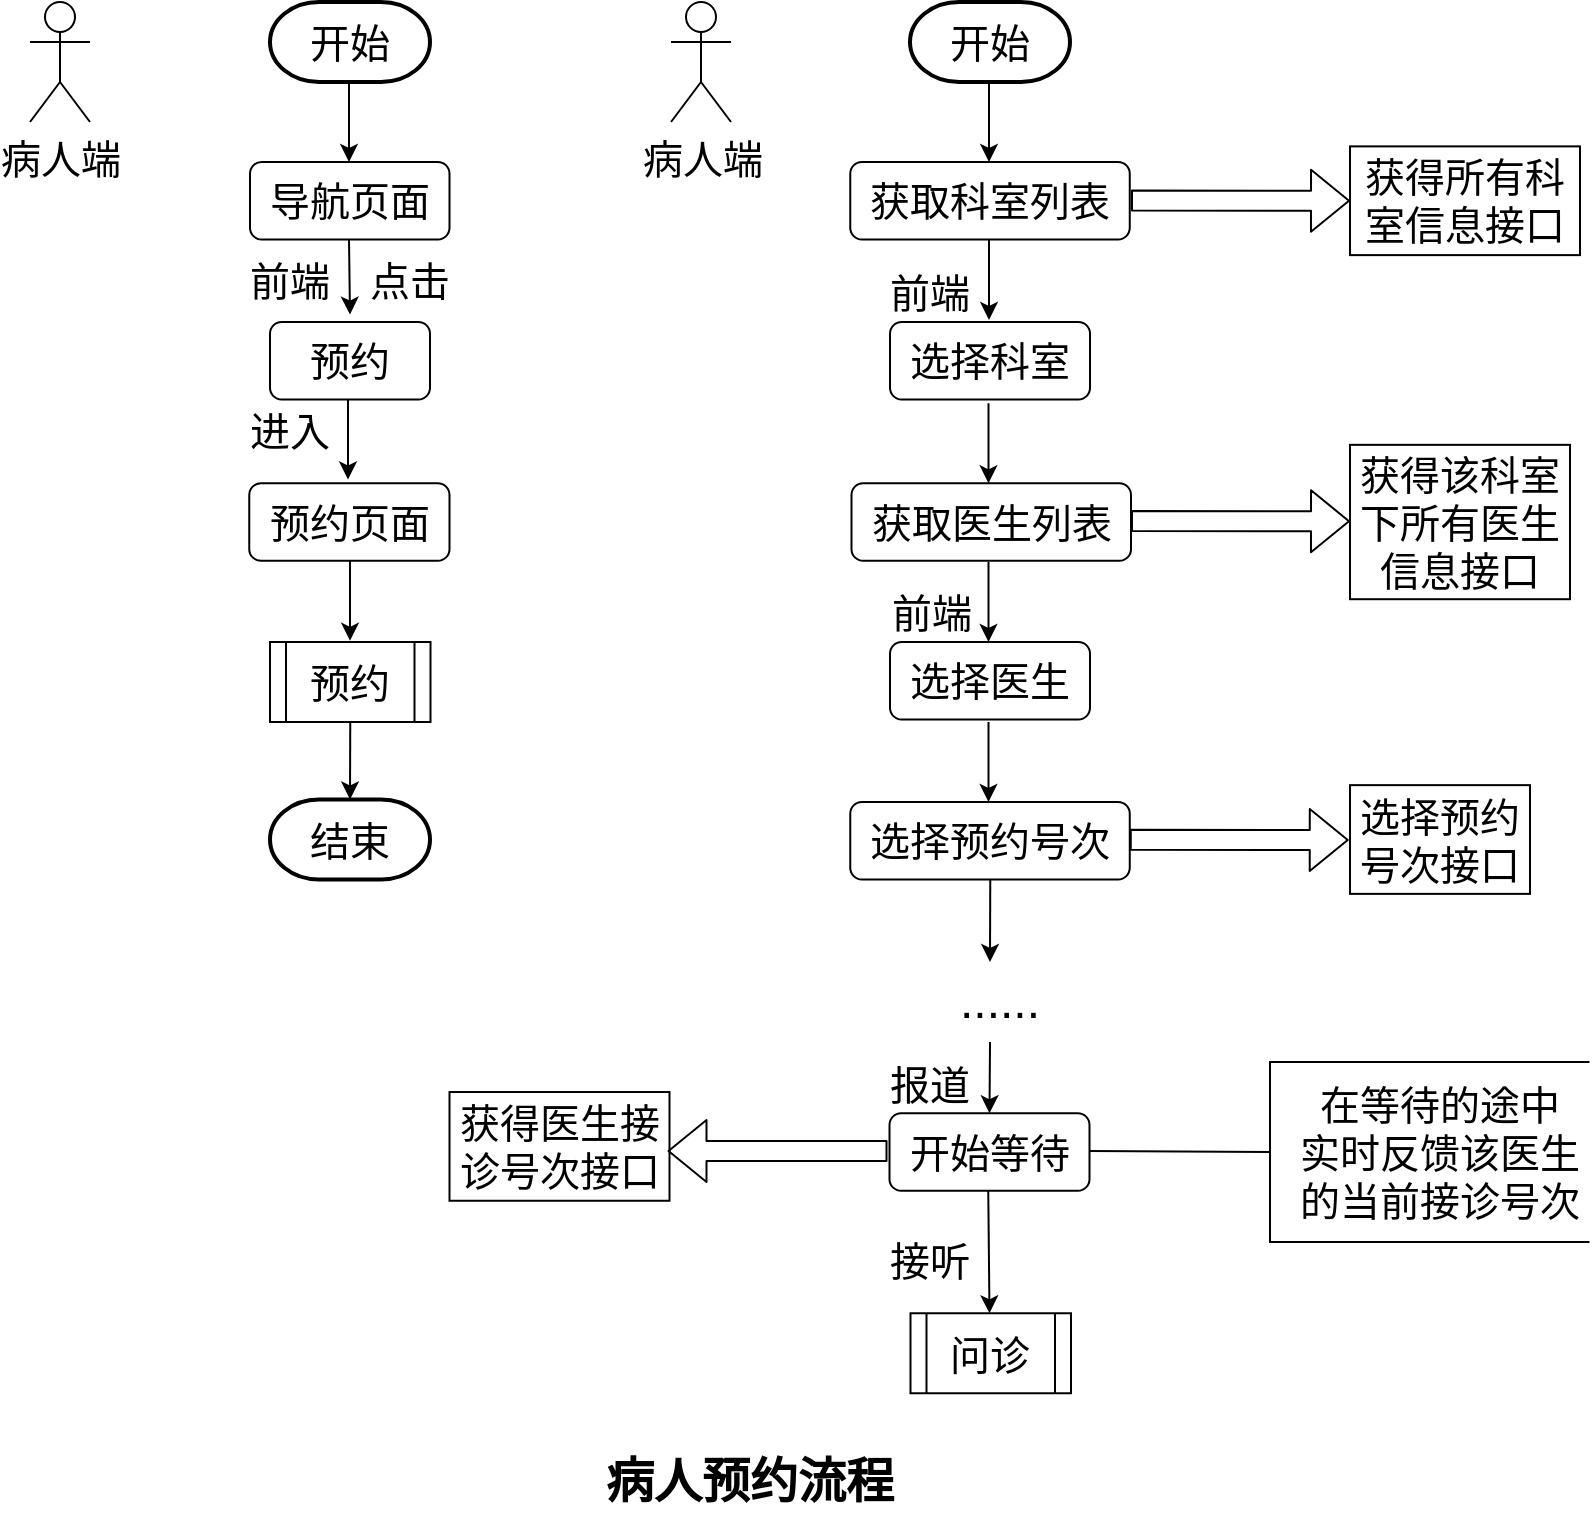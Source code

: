 <mxfile>
    <diagram id="X5SzS_FeevJv-DkIXQUU" name="第 1 页">
        <mxGraphModel dx="930" dy="659" grid="1" gridSize="10" guides="1" tooltips="1" connect="1" arrows="1" fold="1" page="1" pageScale="1" pageWidth="827" pageHeight="1169" math="0" shadow="0">
            <root>
                <mxCell id="0"/>
                <mxCell id="1" parent="0"/>
                <mxCell id="193" value="&lt;font style=&quot;font-size: 20px;&quot;&gt;病人端&lt;/font&gt;" style="shape=umlActor;verticalLabelPosition=bottom;verticalAlign=top;html=1;outlineConnect=0;" parent="1" vertex="1">
                    <mxGeometry x="40" y="40" width="30" height="60" as="geometry"/>
                </mxCell>
                <mxCell id="194" value="开始" style="strokeWidth=2;html=1;shape=mxgraph.flowchart.terminator;whiteSpace=wrap;fontSize=20;" parent="1" vertex="1">
                    <mxGeometry x="160" y="40" width="80" height="40" as="geometry"/>
                </mxCell>
                <mxCell id="195" value="" style="endArrow=classic;html=1;fontSize=20;exitX=0.5;exitY=1;exitDx=0;exitDy=0;exitPerimeter=0;strokeWidth=1;" parent="1" edge="1">
                    <mxGeometry width="50" height="50" relative="1" as="geometry">
                        <mxPoint x="199.5" y="80" as="sourcePoint"/>
                        <mxPoint x="199.5" y="120" as="targetPoint"/>
                    </mxGeometry>
                </mxCell>
                <mxCell id="196" value="导航页面" style="rounded=1;whiteSpace=wrap;html=1;fontSize=20;" parent="1" vertex="1">
                    <mxGeometry x="150" y="120" width="99.75" height="38.75" as="geometry"/>
                </mxCell>
                <mxCell id="197" value="" style="endArrow=classic;html=1;fontSize=20;exitX=0.5;exitY=1;exitDx=0;exitDy=0;exitPerimeter=0;strokeWidth=1;entryX=0.5;entryY=0;entryDx=0;entryDy=0;" parent="1" edge="1">
                    <mxGeometry width="50" height="50" relative="1" as="geometry">
                        <mxPoint x="199.5" y="158.75" as="sourcePoint"/>
                        <mxPoint x="200" y="196.25" as="targetPoint"/>
                    </mxGeometry>
                </mxCell>
                <mxCell id="198" value="前端" style="text;html=1;strokeColor=none;fillColor=none;align=center;verticalAlign=middle;whiteSpace=wrap;rounded=0;fontSize=20;" parent="1" vertex="1">
                    <mxGeometry x="140" y="163.75" width="60" height="30" as="geometry"/>
                </mxCell>
                <mxCell id="199" value="点击" style="text;html=1;strokeColor=none;fillColor=none;align=center;verticalAlign=middle;whiteSpace=wrap;rounded=0;fontSize=20;" parent="1" vertex="1">
                    <mxGeometry x="200" y="163.75" width="60" height="30" as="geometry"/>
                </mxCell>
                <mxCell id="200" value="预约" style="rounded=1;whiteSpace=wrap;html=1;fontSize=20;" parent="1" vertex="1">
                    <mxGeometry x="160" y="200" width="80" height="38.75" as="geometry"/>
                </mxCell>
                <mxCell id="201" value="" style="endArrow=classic;html=1;fontSize=20;exitX=0.5;exitY=1;exitDx=0;exitDy=0;exitPerimeter=0;strokeWidth=1;" parent="1" edge="1">
                    <mxGeometry width="50" height="50" relative="1" as="geometry">
                        <mxPoint x="199" y="238.75" as="sourcePoint"/>
                        <mxPoint x="199" y="278.75" as="targetPoint"/>
                    </mxGeometry>
                </mxCell>
                <mxCell id="202" value="预约页面" style="rounded=1;whiteSpace=wrap;html=1;fontSize=20;" parent="1" vertex="1">
                    <mxGeometry x="149.63" y="280.63" width="100.12" height="38.75" as="geometry"/>
                </mxCell>
                <mxCell id="203" value="进入" style="text;html=1;strokeColor=none;fillColor=none;align=center;verticalAlign=middle;whiteSpace=wrap;rounded=0;fontSize=20;" parent="1" vertex="1">
                    <mxGeometry x="140" y="238.75" width="60" height="30" as="geometry"/>
                </mxCell>
                <mxCell id="204" value="" style="endArrow=classic;html=1;fontSize=20;exitX=0.5;exitY=1;exitDx=0;exitDy=0;exitPerimeter=0;strokeWidth=1;" parent="1" edge="1">
                    <mxGeometry width="50" height="50" relative="1" as="geometry">
                        <mxPoint x="200" y="319.38" as="sourcePoint"/>
                        <mxPoint x="200" y="359.38" as="targetPoint"/>
                    </mxGeometry>
                </mxCell>
                <mxCell id="205" value="&lt;span style=&quot;font-size: 20px;&quot;&gt;预约&lt;/span&gt;" style="shape=process;whiteSpace=wrap;html=1;backgroundOutline=1;" parent="1" vertex="1">
                    <mxGeometry x="160" y="360" width="80.25" height="40" as="geometry"/>
                </mxCell>
                <mxCell id="206" value="" style="endArrow=classic;html=1;fontSize=20;strokeWidth=1;entryX=0.5;entryY=0;entryDx=0;entryDy=0;entryPerimeter=0;exitX=0.5;exitY=1;exitDx=0;exitDy=0;" parent="1" source="205" target="207" edge="1">
                    <mxGeometry width="50" height="50" relative="1" as="geometry">
                        <mxPoint x="300" y="430" as="sourcePoint"/>
                        <mxPoint x="270" y="430" as="targetPoint"/>
                    </mxGeometry>
                </mxCell>
                <mxCell id="207" value="结束" style="strokeWidth=2;html=1;shape=mxgraph.flowchart.terminator;whiteSpace=wrap;fontSize=20;" parent="1" vertex="1">
                    <mxGeometry x="160" y="438.75" width="80" height="40" as="geometry"/>
                </mxCell>
                <mxCell id="208" value="&lt;font style=&quot;font-size: 20px;&quot;&gt;病人端&lt;/font&gt;" style="shape=umlActor;verticalLabelPosition=bottom;verticalAlign=top;html=1;outlineConnect=0;" parent="1" vertex="1">
                    <mxGeometry x="360.5" y="40" width="30" height="60" as="geometry"/>
                </mxCell>
                <mxCell id="209" value="开始" style="strokeWidth=2;html=1;shape=mxgraph.flowchart.terminator;whiteSpace=wrap;fontSize=20;" parent="1" vertex="1">
                    <mxGeometry x="480" y="40" width="80" height="40" as="geometry"/>
                </mxCell>
                <mxCell id="210" value="" style="endArrow=classic;html=1;fontSize=20;exitX=0.5;exitY=1;exitDx=0;exitDy=0;exitPerimeter=0;strokeWidth=1;" parent="1" edge="1">
                    <mxGeometry width="50" height="50" relative="1" as="geometry">
                        <mxPoint x="519.5" y="80" as="sourcePoint"/>
                        <mxPoint x="519.5" y="120" as="targetPoint"/>
                    </mxGeometry>
                </mxCell>
                <mxCell id="211" value="获取科室列表" style="rounded=1;whiteSpace=wrap;html=1;fontSize=20;" parent="1" vertex="1">
                    <mxGeometry x="450.13" y="120" width="139.75" height="38.75" as="geometry"/>
                </mxCell>
                <mxCell id="212" value="" style="shape=flexArrow;endArrow=classic;html=1;exitX=1;exitY=0.5;exitDx=0;exitDy=0;entryX=0;entryY=0.5;entryDx=0;entryDy=0;" parent="1" target="213" edge="1">
                    <mxGeometry width="50" height="50" relative="1" as="geometry">
                        <mxPoint x="590.5" y="139.25" as="sourcePoint"/>
                        <mxPoint x="735.5" y="138.875" as="targetPoint"/>
                    </mxGeometry>
                </mxCell>
                <mxCell id="213" value="&lt;font style=&quot;font-size: 20px;&quot;&gt;获得所有科室信息接口&lt;/font&gt;" style="rounded=0;whiteSpace=wrap;html=1;fillColor=none;" parent="1" vertex="1">
                    <mxGeometry x="700" y="112.19" width="115" height="54.37" as="geometry"/>
                </mxCell>
                <mxCell id="214" value="" style="endArrow=classic;html=1;fontSize=20;exitX=0.5;exitY=1;exitDx=0;exitDy=0;exitPerimeter=0;strokeWidth=1;" parent="1" edge="1">
                    <mxGeometry width="50" height="50" relative="1" as="geometry">
                        <mxPoint x="519.5" y="159" as="sourcePoint"/>
                        <mxPoint x="519.5" y="199" as="targetPoint"/>
                    </mxGeometry>
                </mxCell>
                <mxCell id="215" value="选择科室" style="rounded=1;whiteSpace=wrap;html=1;fontSize=20;" parent="1" vertex="1">
                    <mxGeometry x="470.01" y="200" width="100" height="38.75" as="geometry"/>
                </mxCell>
                <mxCell id="216" value="前端" style="text;html=1;strokeColor=none;fillColor=none;align=center;verticalAlign=middle;whiteSpace=wrap;rounded=0;fontSize=20;" parent="1" vertex="1">
                    <mxGeometry x="460.25" y="170" width="60" height="30" as="geometry"/>
                </mxCell>
                <mxCell id="217" value="" style="endArrow=classic;html=1;fontSize=20;exitX=0.5;exitY=1;exitDx=0;exitDy=0;exitPerimeter=0;strokeWidth=1;" parent="1" edge="1">
                    <mxGeometry width="50" height="50" relative="1" as="geometry">
                        <mxPoint x="519.25" y="240.63" as="sourcePoint"/>
                        <mxPoint x="519.25" y="280.63" as="targetPoint"/>
                    </mxGeometry>
                </mxCell>
                <mxCell id="218" value="获取医生列表" style="rounded=1;whiteSpace=wrap;html=1;fontSize=20;" parent="1" vertex="1">
                    <mxGeometry x="450.75" y="280.63" width="139.75" height="38.75" as="geometry"/>
                </mxCell>
                <mxCell id="219" value="" style="shape=flexArrow;endArrow=classic;html=1;exitX=1;exitY=0.5;exitDx=0;exitDy=0;entryX=0;entryY=0.5;entryDx=0;entryDy=0;" parent="1" edge="1">
                    <mxGeometry width="50" height="50" relative="1" as="geometry">
                        <mxPoint x="590.5" y="299.5" as="sourcePoint"/>
                        <mxPoint x="700" y="299.625" as="targetPoint"/>
                    </mxGeometry>
                </mxCell>
                <mxCell id="220" value="&lt;font style=&quot;font-size: 20px;&quot;&gt;获得该科室下所有医生信息接口&lt;/font&gt;" style="rounded=0;whiteSpace=wrap;html=1;fillColor=none;" parent="1" vertex="1">
                    <mxGeometry x="700" y="261.42" width="110" height="77.18" as="geometry"/>
                </mxCell>
                <mxCell id="221" value="" style="endArrow=classic;html=1;fontSize=20;exitX=0.5;exitY=1;exitDx=0;exitDy=0;exitPerimeter=0;strokeWidth=1;" parent="1" edge="1">
                    <mxGeometry width="50" height="50" relative="1" as="geometry">
                        <mxPoint x="519.25" y="320" as="sourcePoint"/>
                        <mxPoint x="519.25" y="360" as="targetPoint"/>
                    </mxGeometry>
                </mxCell>
                <mxCell id="222" value="选择医生" style="rounded=1;whiteSpace=wrap;html=1;fontSize=20;" parent="1" vertex="1">
                    <mxGeometry x="470" y="360" width="100" height="38.75" as="geometry"/>
                </mxCell>
                <mxCell id="223" value="前端" style="text;html=1;strokeColor=none;fillColor=none;align=center;verticalAlign=middle;whiteSpace=wrap;rounded=0;fontSize=20;" parent="1" vertex="1">
                    <mxGeometry x="460.5" y="330" width="60" height="30" as="geometry"/>
                </mxCell>
                <mxCell id="224" value="" style="endArrow=classic;html=1;fontSize=20;exitX=0.5;exitY=1;exitDx=0;exitDy=0;exitPerimeter=0;strokeWidth=1;" parent="1" edge="1">
                    <mxGeometry width="50" height="50" relative="1" as="geometry">
                        <mxPoint x="519.25" y="400" as="sourcePoint"/>
                        <mxPoint x="519.25" y="440" as="targetPoint"/>
                    </mxGeometry>
                </mxCell>
                <mxCell id="225" value="选择预约号次" style="rounded=1;whiteSpace=wrap;html=1;fontSize=20;" parent="1" vertex="1">
                    <mxGeometry x="450.13" y="440" width="139.75" height="38.75" as="geometry"/>
                </mxCell>
                <mxCell id="226" value="" style="shape=flexArrow;endArrow=classic;html=1;exitX=1;exitY=0.5;exitDx=0;exitDy=0;entryX=0;entryY=0.5;entryDx=0;entryDy=0;" parent="1" edge="1">
                    <mxGeometry width="50" height="50" relative="1" as="geometry">
                        <mxPoint x="589.88" y="458.88" as="sourcePoint"/>
                        <mxPoint x="699.38" y="459.005" as="targetPoint"/>
                    </mxGeometry>
                </mxCell>
                <mxCell id="227" value="&lt;font style=&quot;font-size: 20px;&quot;&gt;选择预约&lt;br&gt;号次接口&lt;/font&gt;" style="rounded=0;whiteSpace=wrap;html=1;fillColor=none;" parent="1" vertex="1">
                    <mxGeometry x="700" y="431.57" width="90" height="54.37" as="geometry"/>
                </mxCell>
                <mxCell id="228" value="" style="endArrow=classic;html=1;fontSize=20;exitX=0.5;exitY=1;exitDx=0;exitDy=0;exitPerimeter=0;strokeWidth=1;" parent="1" edge="1">
                    <mxGeometry width="50" height="50" relative="1" as="geometry">
                        <mxPoint x="520.13" y="478.75" as="sourcePoint"/>
                        <mxPoint x="520" y="520" as="targetPoint"/>
                    </mxGeometry>
                </mxCell>
                <mxCell id="230" value="开始等待" style="rounded=1;whiteSpace=wrap;html=1;fontSize=20;" parent="1" vertex="1">
                    <mxGeometry x="469.75" y="595.63" width="100" height="38.75" as="geometry"/>
                </mxCell>
                <mxCell id="231" value="" style="strokeWidth=1;html=1;shape=mxgraph.flowchart.annotation_1;align=left;pointerEvents=1;fontSize=20;" parent="1" vertex="1">
                    <mxGeometry x="660" y="570" width="159.75" height="90.01" as="geometry"/>
                </mxCell>
                <mxCell id="232" value="" style="endArrow=none;html=1;strokeWidth=1;fontSize=20;entryX=1;entryY=0.5;entryDx=0;entryDy=0;exitX=0;exitY=0.5;exitDx=0;exitDy=0;exitPerimeter=0;" parent="1" source="231" edge="1">
                    <mxGeometry width="50" height="50" relative="1" as="geometry">
                        <mxPoint x="600.5" y="615.13" as="sourcePoint"/>
                        <mxPoint x="569.75" y="614.51" as="targetPoint"/>
                    </mxGeometry>
                </mxCell>
                <mxCell id="233" value="在等待的途中&lt;br&gt;实时反馈该医生的当前接诊号次" style="text;html=1;strokeColor=none;fillColor=none;align=center;verticalAlign=middle;whiteSpace=wrap;rounded=0;strokeWidth=1;fontSize=20;" parent="1" vertex="1">
                    <mxGeometry x="669.75" y="578.45" width="150" height="73.12" as="geometry"/>
                </mxCell>
                <mxCell id="234" value="" style="shape=flexArrow;endArrow=classic;html=1;exitX=1;exitY=0.5;exitDx=0;exitDy=0;" parent="1" edge="1">
                    <mxGeometry width="50" height="50" relative="1" as="geometry">
                        <mxPoint x="468.75" y="614.51" as="sourcePoint"/>
                        <mxPoint x="358.75" y="614.51" as="targetPoint"/>
                    </mxGeometry>
                </mxCell>
                <mxCell id="235" value="&lt;font style=&quot;font-size: 20px;&quot;&gt;获得医生接诊号次接口&lt;/font&gt;" style="rounded=0;whiteSpace=wrap;html=1;fillColor=none;" parent="1" vertex="1">
                    <mxGeometry x="249.75" y="585.01" width="110" height="54.37" as="geometry"/>
                </mxCell>
                <mxCell id="236" value="" style="endArrow=classic;html=1;fontSize=20;exitX=0.5;exitY=1;exitDx=0;exitDy=0;exitPerimeter=0;strokeWidth=1;" parent="1" edge="1">
                    <mxGeometry width="50" height="50" relative="1" as="geometry">
                        <mxPoint x="519.13" y="634.38" as="sourcePoint"/>
                        <mxPoint x="519.75" y="695.63" as="targetPoint"/>
                    </mxGeometry>
                </mxCell>
                <mxCell id="237" value="接听" style="text;html=1;strokeColor=none;fillColor=none;align=center;verticalAlign=middle;whiteSpace=wrap;rounded=0;fontSize=20;" parent="1" vertex="1">
                    <mxGeometry x="460" y="654.38" width="60" height="30" as="geometry"/>
                </mxCell>
                <mxCell id="238" value="&lt;font style=&quot;font-size: 20px;&quot;&gt;问诊&lt;/font&gt;" style="shape=process;whiteSpace=wrap;html=1;backgroundOutline=1;" parent="1" vertex="1">
                    <mxGeometry x="480.25" y="695.63" width="80.25" height="40" as="geometry"/>
                </mxCell>
                <mxCell id="240" value="病人预约流程" style="text;html=1;strokeColor=none;fillColor=none;align=center;verticalAlign=middle;whiteSpace=wrap;rounded=0;fontSize=24;fontStyle=1" parent="1" vertex="1">
                    <mxGeometry x="320.25" y="760" width="160" height="40" as="geometry"/>
                </mxCell>
                <mxCell id="242" value="......" style="text;html=1;strokeColor=none;fillColor=none;align=center;verticalAlign=middle;whiteSpace=wrap;rounded=0;fontSize=24;" parent="1" vertex="1">
                    <mxGeometry x="490" y="520" width="70" height="40" as="geometry"/>
                </mxCell>
                <mxCell id="243" value="" style="endArrow=classic;html=1;fontSize=20;exitX=0.5;exitY=1;exitDx=0;exitDy=0;exitPerimeter=0;strokeWidth=1;entryX=0.5;entryY=0;entryDx=0;entryDy=0;" parent="1" target="230" edge="1">
                    <mxGeometry width="50" height="50" relative="1" as="geometry">
                        <mxPoint x="520.01" y="560" as="sourcePoint"/>
                        <mxPoint x="590" y="570" as="targetPoint"/>
                    </mxGeometry>
                </mxCell>
                <mxCell id="244" value="报道" style="text;html=1;strokeColor=none;fillColor=none;align=center;verticalAlign=middle;whiteSpace=wrap;rounded=0;fontSize=20;" parent="1" vertex="1">
                    <mxGeometry x="460" y="565.63" width="60" height="30" as="geometry"/>
                </mxCell>
            </root>
        </mxGraphModel>
    </diagram>
</mxfile>